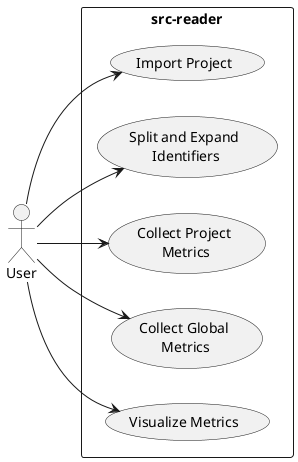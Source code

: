 @@startuml System Use Cases

actor User

rectangle "src-reader" {
    usecase (Import Project) as ImportProject
    usecase (Split and Expand\n Identifiers) as SplitAndExpand
    usecase (Collect Project\n Metrics) as CollectProjectMetrics
    usecase (Collect Global\n Metrics) as CollectGlobalMetrics
    usecase (Visualize Metrics) as VisualizeMetrics
}

left to right direction

User --> ImportProject
User --> SplitAndExpand
User --> CollectProjectMetrics
User --> CollectGlobalMetrics
User --> VisualizeMetrics

@@enduml
